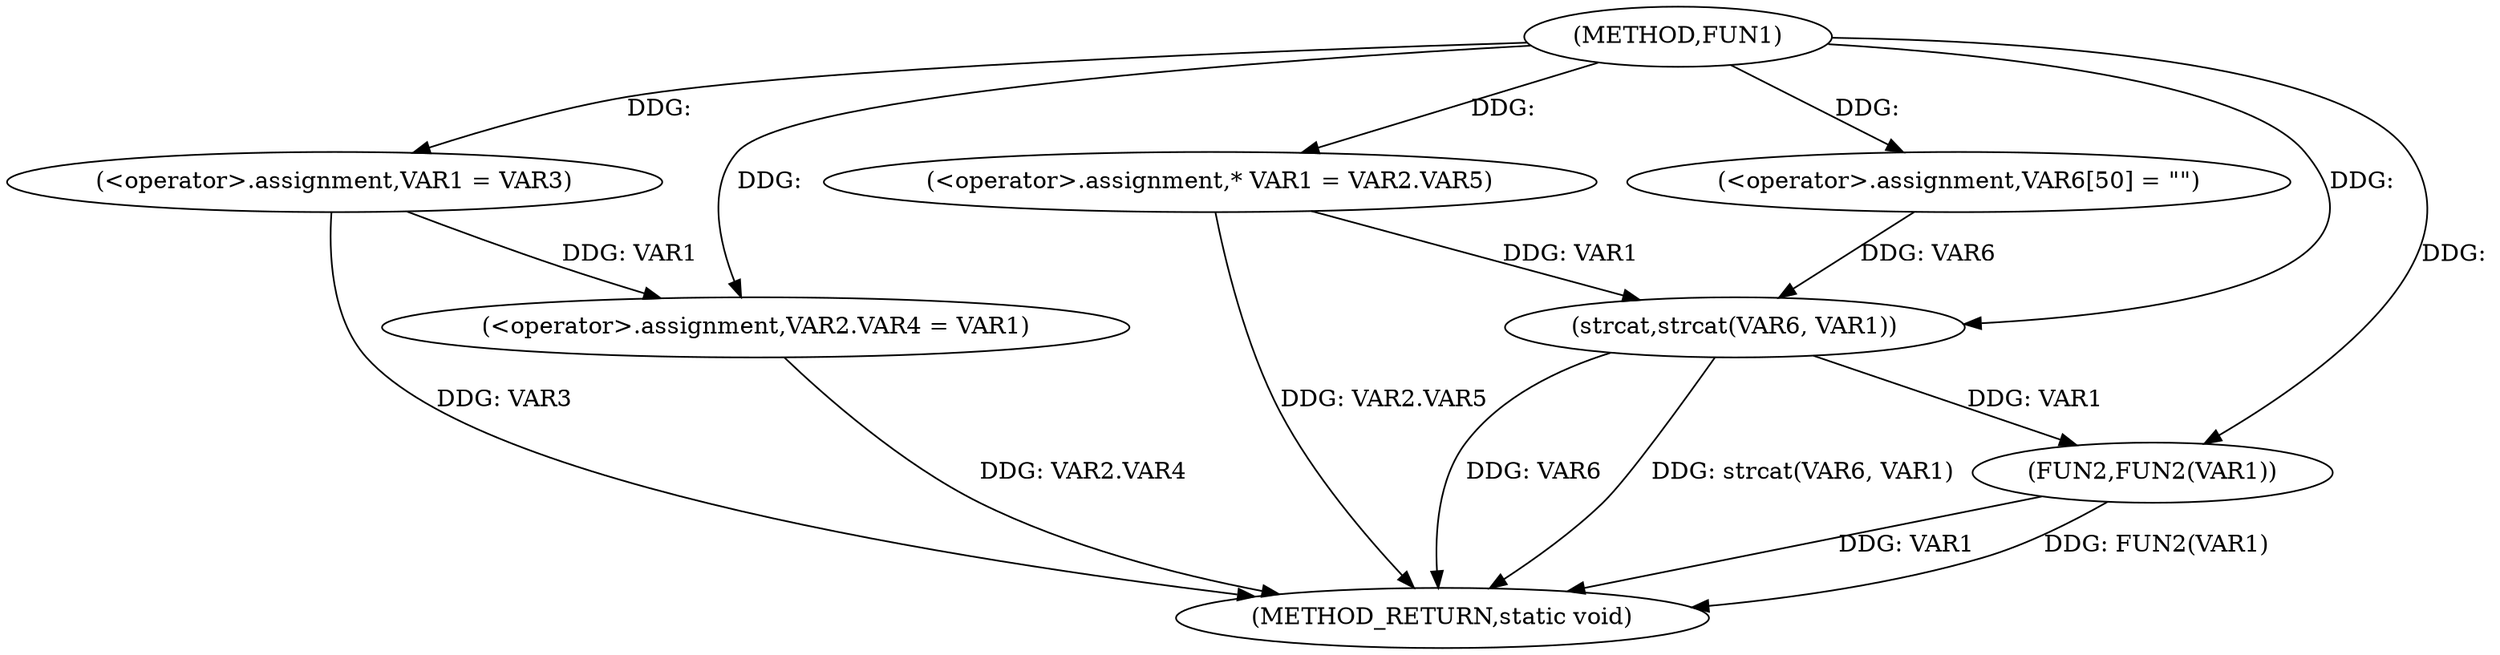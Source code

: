 digraph FUN1 {  
"1000100" [label = "(METHOD,FUN1)" ]
"1000130" [label = "(METHOD_RETURN,static void)" ]
"1000105" [label = "(<operator>.assignment,VAR1 = VAR3)" ]
"1000108" [label = "(<operator>.assignment,VAR2.VAR4 = VAR1)" ]
"1000115" [label = "(<operator>.assignment,* VAR1 = VAR2.VAR5)" ]
"1000122" [label = "(<operator>.assignment,VAR6[50] = \"\")" ]
"1000125" [label = "(strcat,strcat(VAR6, VAR1))" ]
"1000128" [label = "(FUN2,FUN2(VAR1))" ]
  "1000115" -> "1000130"  [ label = "DDG: VAR2.VAR5"] 
  "1000125" -> "1000130"  [ label = "DDG: VAR6"] 
  "1000125" -> "1000130"  [ label = "DDG: strcat(VAR6, VAR1)"] 
  "1000105" -> "1000130"  [ label = "DDG: VAR3"] 
  "1000128" -> "1000130"  [ label = "DDG: VAR1"] 
  "1000128" -> "1000130"  [ label = "DDG: FUN2(VAR1)"] 
  "1000108" -> "1000130"  [ label = "DDG: VAR2.VAR4"] 
  "1000100" -> "1000105"  [ label = "DDG: "] 
  "1000105" -> "1000108"  [ label = "DDG: VAR1"] 
  "1000100" -> "1000108"  [ label = "DDG: "] 
  "1000100" -> "1000115"  [ label = "DDG: "] 
  "1000100" -> "1000122"  [ label = "DDG: "] 
  "1000122" -> "1000125"  [ label = "DDG: VAR6"] 
  "1000100" -> "1000125"  [ label = "DDG: "] 
  "1000115" -> "1000125"  [ label = "DDG: VAR1"] 
  "1000125" -> "1000128"  [ label = "DDG: VAR1"] 
  "1000100" -> "1000128"  [ label = "DDG: "] 
}
